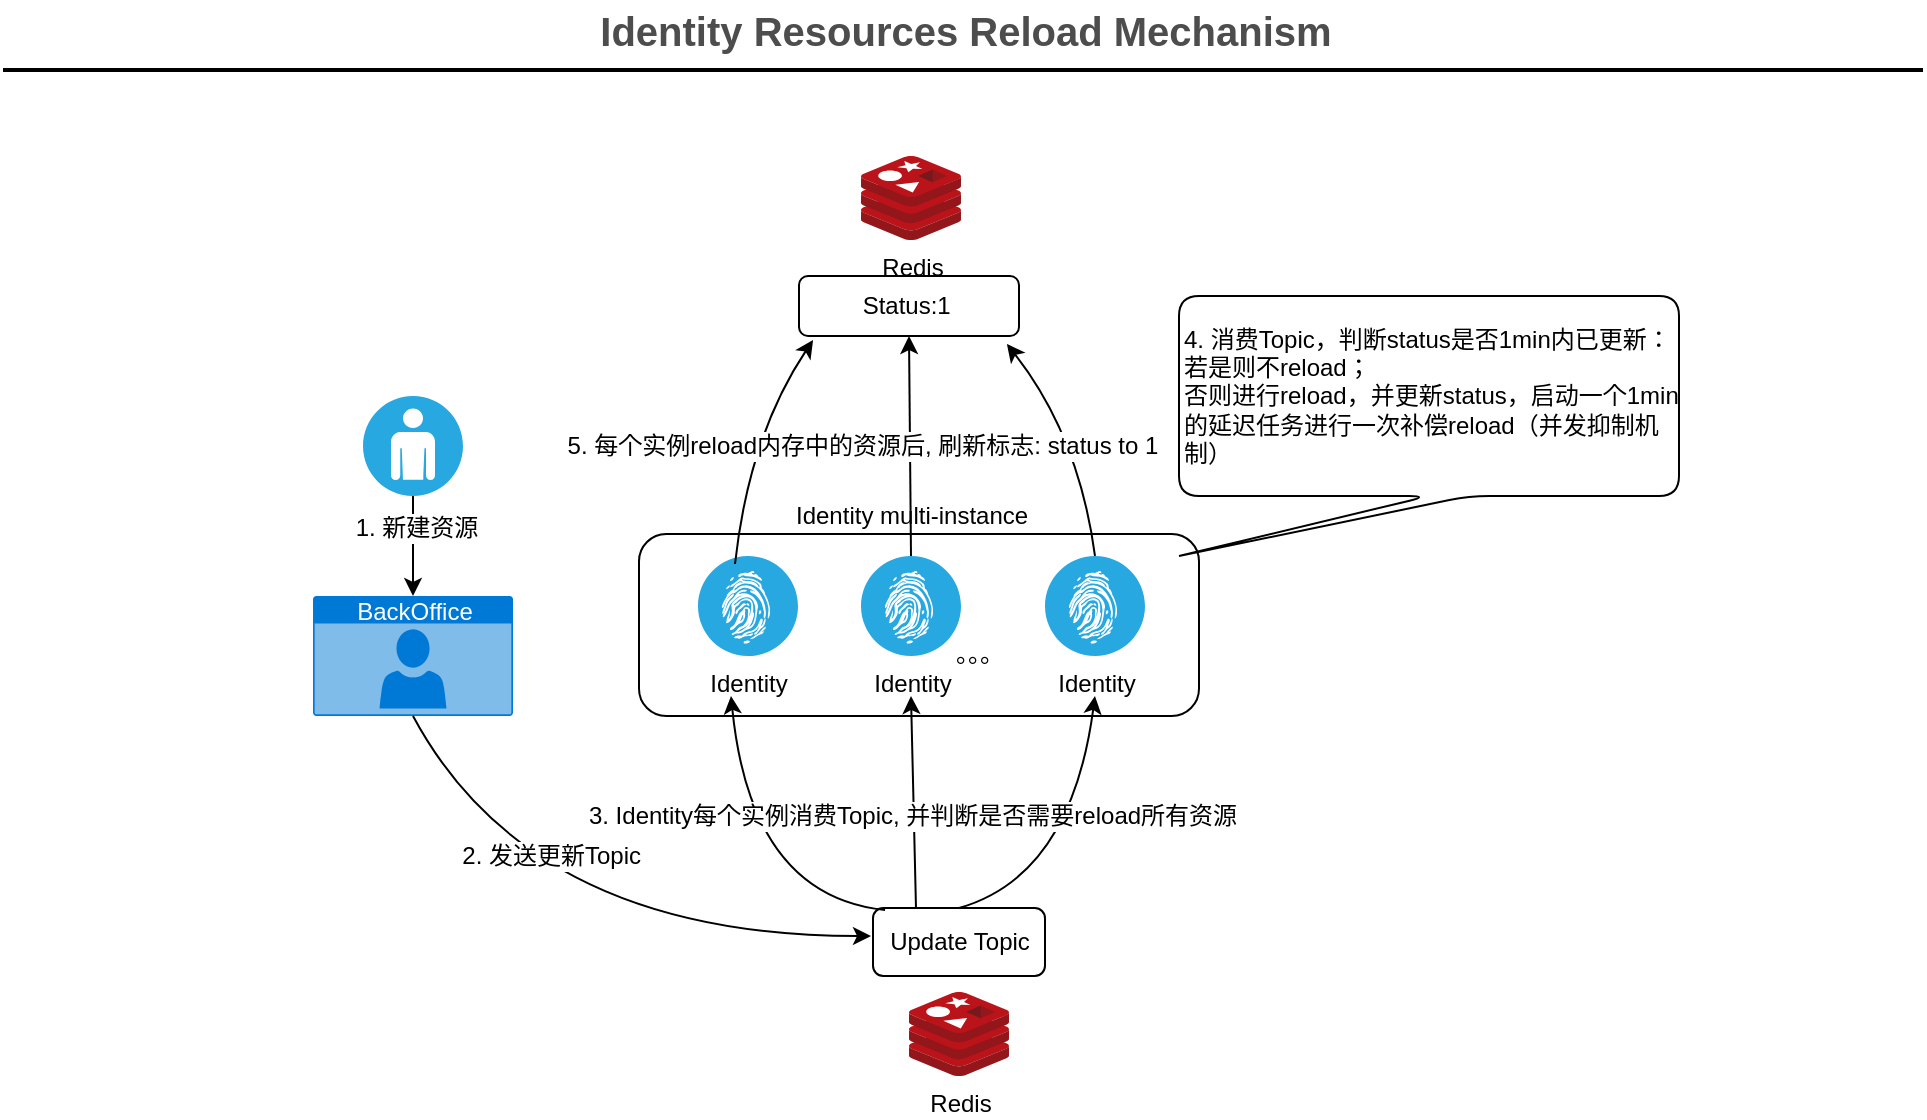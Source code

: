 <mxfile pages="1" version="11.2.5" type="github"><diagram id="C2fSY1v2SiZeoUbDoYyL" name="Page-1"><mxGraphModel dx="1426" dy="777" grid="1" gridSize="10" guides="1" tooltips="1" connect="1" arrows="1" fold="1" page="1" pageScale="1" pageWidth="1169" pageHeight="827" math="0" shadow="0"><root><mxCell id="0"/><mxCell id="1" parent="0"/><mxCell id="3ne1QswCM8ZiEu4GHsYG-31" value="Identity Resources Reload&amp;nbsp;Mechanism" style="text;html=1;strokeColor=none;fillColor=none;align=center;verticalAlign=middle;whiteSpace=wrap;rounded=0;fontStyle=1;fontSize=20;fontColor=#4D4D4D;" parent="1" vertex="1"><mxGeometry x="189.5" y="50" width="790" height="30" as="geometry"/></mxCell><mxCell id="3ne1QswCM8ZiEu4GHsYG-32" value="" style="line;strokeWidth=2;html=1;fontSize=20;fontColor=#4D4D4D;" parent="1" vertex="1"><mxGeometry x="103.5" y="80" width="960" height="10" as="geometry"/></mxCell><mxCell id="Oo4-ZxiQL8-40K3wC4Vu-44" style="orthogonalLoop=1;jettySize=auto;html=1;curved=1;sourcePerimeterSpacing=5;targetPerimeterSpacing=5;exitX=0.5;exitY=0;exitDx=0;exitDy=0;exitPerimeter=0;entryX=0.945;entryY=1.133;entryDx=0;entryDy=0;entryPerimeter=0;" edge="1" parent="1" source="Oo4-ZxiQL8-40K3wC4Vu-53" target="Oo4-ZxiQL8-40K3wC4Vu-65"><mxGeometry relative="1" as="geometry"><mxPoint x="558.5" y="338" as="sourcePoint"/><mxPoint x="558.5" y="238" as="targetPoint"/><Array as="points"><mxPoint x="641.5" y="268"/></Array></mxGeometry></mxCell><mxCell id="Oo4-ZxiQL8-40K3wC4Vu-45" style="orthogonalLoop=1;jettySize=auto;html=1;curved=1;sourcePerimeterSpacing=5;targetPerimeterSpacing=5;exitX=0.5;exitY=0;exitDx=0;exitDy=0;exitPerimeter=0;entryX=0.5;entryY=1;entryDx=0;entryDy=0;" edge="1" parent="1" source="Oo4-ZxiQL8-40K3wC4Vu-52" target="Oo4-ZxiQL8-40K3wC4Vu-65"><mxGeometry relative="1" as="geometry"><mxPoint x="479.5" y="342" as="sourcePoint"/><mxPoint x="557.5" y="228" as="targetPoint"/></mxGeometry></mxCell><mxCell id="Oo4-ZxiQL8-40K3wC4Vu-46" value="" style="rounded=1;whiteSpace=wrap;html=1;glass=1;comic=0;fillColor=none;" vertex="1" parent="1"><mxGeometry x="421.5" y="317" width="280" height="91" as="geometry"/></mxCell><mxCell id="Oo4-ZxiQL8-40K3wC4Vu-47" style="orthogonalLoop=1;jettySize=auto;html=1;curved=1;sourcePerimeterSpacing=5;targetPerimeterSpacing=5;exitX=0.5;exitY=0;exitDx=0;exitDy=0;" edge="1" parent="1" source="Oo4-ZxiQL8-40K3wC4Vu-59"><mxGeometry relative="1" as="geometry"><mxPoint x="577.5" y="498" as="sourcePoint"/><mxPoint x="649.5" y="398" as="targetPoint"/><Array as="points"><mxPoint x="637.5" y="488"/></Array></mxGeometry></mxCell><mxCell id="Oo4-ZxiQL8-40K3wC4Vu-48" style="orthogonalLoop=1;jettySize=auto;html=1;curved=1;sourcePerimeterSpacing=5;targetPerimeterSpacing=5;exitX=0.25;exitY=0;exitDx=0;exitDy=0;" edge="1" parent="1" source="Oo4-ZxiQL8-40K3wC4Vu-59"><mxGeometry relative="1" as="geometry"><mxPoint x="317" y="99.0" as="sourcePoint"/><mxPoint x="557.5" y="398" as="targetPoint"/></mxGeometry></mxCell><mxCell id="Oo4-ZxiQL8-40K3wC4Vu-49" value="BackOffice" style="html=1;strokeColor=none;fillColor=#0079D6;labelPosition=center;verticalLabelPosition=middle;verticalAlign=top;align=center;fontSize=12;outlineConnect=0;spacingTop=-6;fontColor=#FFFFFF;shape=mxgraph.sitemap.user;" vertex="1" parent="1"><mxGeometry x="258.5" y="348" width="100" height="60" as="geometry"/></mxCell><mxCell id="Oo4-ZxiQL8-40K3wC4Vu-50" value="Redis" style="aspect=fixed;html=1;perimeter=none;align=center;shadow=0;dashed=0;image;fontSize=12;image=img/lib/mscae/Cache_Redis_Product.svg;" vertex="1" parent="1"><mxGeometry x="556.5" y="546" width="50" height="42" as="geometry"/></mxCell><mxCell id="Oo4-ZxiQL8-40K3wC4Vu-51" value="Identity" style="verticalLabelPosition=bottom;html=1;fillColor=#28A8E0;verticalAlign=top;points=[[0.145,0.145,0],[0.856,0.145,0],[0.855,0.855,0],[0.145,0.855,0],[0.5,0,0], [1,0.5,0], [0.5,1,0],[0,0.5,0]];pointerEvents=1;align=center;shape=mxgraph.cisco_safe.capability.identity_authorization;" vertex="1" parent="1"><mxGeometry x="451" y="328" width="50" height="50" as="geometry"/></mxCell><mxCell id="Oo4-ZxiQL8-40K3wC4Vu-52" value="Identity" style="verticalLabelPosition=bottom;html=1;fillColor=#28A8E0;verticalAlign=top;points=[[0.145,0.145,0],[0.856,0.145,0],[0.855,0.855,0],[0.145,0.855,0],[0.5,0,0], [1,0.5,0], [0.5,1,0],[0,0.5,0]];pointerEvents=1;align=center;shape=mxgraph.cisco_safe.capability.identity_authorization;" vertex="1" parent="1"><mxGeometry x="532.5" y="328" width="50" height="50" as="geometry"/></mxCell><mxCell id="Oo4-ZxiQL8-40K3wC4Vu-53" value="Identity" style="verticalLabelPosition=bottom;html=1;fillColor=#28A8E0;verticalAlign=top;points=[[0.145,0.145,0],[0.856,0.145,0],[0.855,0.855,0],[0.145,0.855,0],[0.5,0,0], [1,0.5,0], [0.5,1,0],[0,0.5,0]];pointerEvents=1;align=center;shape=mxgraph.cisco_safe.capability.identity_authorization;" vertex="1" parent="1"><mxGeometry x="624.5" y="328" width="50" height="50" as="geometry"/></mxCell><mxCell id="Oo4-ZxiQL8-40K3wC4Vu-54" style="orthogonalLoop=1;jettySize=auto;html=1;curved=1;sourcePerimeterSpacing=5;targetPerimeterSpacing=5;exitX=0.5;exitY=1;exitDx=0;exitDy=0;exitPerimeter=0;" edge="1" parent="1" source="Oo4-ZxiQL8-40K3wC4Vu-49"><mxGeometry relative="1" as="geometry"><mxPoint x="317" y="99.0" as="sourcePoint"/><mxPoint x="537.5" y="518" as="targetPoint"/><Array as="points"><mxPoint x="367.5" y="518"/></Array></mxGeometry></mxCell><mxCell id="Oo4-ZxiQL8-40K3wC4Vu-55" value="2. 发送更新Topic&amp;nbsp;" style="text;html=1;resizable=0;points=[];align=center;verticalAlign=middle;labelBackgroundColor=#ffffff;" vertex="1" connectable="0" parent="Oo4-ZxiQL8-40K3wC4Vu-54"><mxGeometry x="-0.357" y="29" relative="1" as="geometry"><mxPoint as="offset"/></mxGeometry></mxCell><mxCell id="Oo4-ZxiQL8-40K3wC4Vu-56" style="edgeStyle=orthogonalEdgeStyle;rounded=0;orthogonalLoop=1;jettySize=auto;html=1;exitX=0.5;exitY=1;exitDx=0;exitDy=0;exitPerimeter=0;" edge="1" parent="1" source="Oo4-ZxiQL8-40K3wC4Vu-58" target="Oo4-ZxiQL8-40K3wC4Vu-49"><mxGeometry relative="1" as="geometry"/></mxCell><mxCell id="Oo4-ZxiQL8-40K3wC4Vu-57" value="1. 新建资源" style="text;html=1;resizable=0;points=[];align=center;verticalAlign=middle;labelBackgroundColor=#ffffff;" vertex="1" connectable="0" parent="Oo4-ZxiQL8-40K3wC4Vu-56"><mxGeometry x="-0.36" y="1" relative="1" as="geometry"><mxPoint as="offset"/></mxGeometry></mxCell><mxCell id="Oo4-ZxiQL8-40K3wC4Vu-58" value="" style="verticalLabelPosition=bottom;html=1;fillColor=#28A8E0;verticalAlign=top;points=[[0.145,0.145,0],[0.856,0.145,0],[0.855,0.855,0],[0.145,0.855,0],[0.5,0,0], [1,0.5,0], [0.5,1,0],[0,0.5,0]];pointerEvents=1;align=center;shape=mxgraph.cisco_safe.capability.user;" vertex="1" parent="1"><mxGeometry x="283.5" y="248" width="50" height="50" as="geometry"/></mxCell><mxCell id="Oo4-ZxiQL8-40K3wC4Vu-59" value="Update Topic" style="rounded=1;whiteSpace=wrap;html=1;" vertex="1" parent="1"><mxGeometry x="538.5" y="504" width="86" height="34" as="geometry"/></mxCell><mxCell id="Oo4-ZxiQL8-40K3wC4Vu-60" style="orthogonalLoop=1;jettySize=auto;html=1;curved=1;sourcePerimeterSpacing=5;targetPerimeterSpacing=5;exitX=0.07;exitY=0.029;exitDx=0;exitDy=0;exitPerimeter=0;" edge="1" parent="1" source="Oo4-ZxiQL8-40K3wC4Vu-59"><mxGeometry relative="1" as="geometry"><mxPoint x="317" y="99.0" as="sourcePoint"/><mxPoint x="467.5" y="398" as="targetPoint"/><Array as="points"><mxPoint x="477.5" y="498"/></Array></mxGeometry></mxCell><mxCell id="Oo4-ZxiQL8-40K3wC4Vu-61" value="3. Identity每个实例消费Topic, 并判断是否需要reload所有资源" style="text;html=1;resizable=0;points=[];align=center;verticalAlign=middle;labelBackgroundColor=#ffffff;" vertex="1" connectable="0" parent="Oo4-ZxiQL8-40K3wC4Vu-60"><mxGeometry x="0.324" y="-4" relative="1" as="geometry"><mxPoint x="80.5" y="4" as="offset"/></mxGeometry></mxCell><mxCell id="Oo4-ZxiQL8-40K3wC4Vu-62" value="。。。" style="text;html=1;resizable=0;points=[];autosize=1;align=left;verticalAlign=top;spacingTop=-4;" vertex="1" parent="1"><mxGeometry x="577.5" y="367" width="50" height="20" as="geometry"/></mxCell><mxCell id="Oo4-ZxiQL8-40K3wC4Vu-63" value="Redis" style="aspect=fixed;html=1;perimeter=none;align=center;shadow=0;dashed=0;image;fontSize=12;image=img/lib/mscae/Cache_Redis_Product.svg;" vertex="1" parent="1"><mxGeometry x="532.5" y="128" width="50" height="42" as="geometry"/></mxCell><mxCell id="Oo4-ZxiQL8-40K3wC4Vu-64" value="Identity multi-instance&lt;br&gt;" style="text;html=1;resizable=0;points=[];autosize=1;align=left;verticalAlign=top;spacingTop=-4;comic=0;" vertex="1" parent="1"><mxGeometry x="497.5" y="298" width="130" height="20" as="geometry"/></mxCell><mxCell id="Oo4-ZxiQL8-40K3wC4Vu-65" value="Status:1&amp;nbsp;" style="rounded=1;whiteSpace=wrap;html=1;glass=0;comic=0;fillColor=none;" vertex="1" parent="1"><mxGeometry x="501.5" y="188" width="110" height="30" as="geometry"/></mxCell><mxCell id="Oo4-ZxiQL8-40K3wC4Vu-66" style="orthogonalLoop=1;jettySize=auto;html=1;curved=1;sourcePerimeterSpacing=5;targetPerimeterSpacing=5;exitX=0.37;exitY=0.08;exitDx=0;exitDy=0;exitPerimeter=0;entryX=0.064;entryY=1.067;entryDx=0;entryDy=0;entryPerimeter=0;" edge="1" parent="1" source="Oo4-ZxiQL8-40K3wC4Vu-51" target="Oo4-ZxiQL8-40K3wC4Vu-65"><mxGeometry relative="1" as="geometry"><mxPoint x="81" y="-461.0" as="sourcePoint"/><mxPoint x="521.5" y="228" as="targetPoint"/><Array as="points"><mxPoint x="476.5" y="268"/></Array></mxGeometry></mxCell><mxCell id="Oo4-ZxiQL8-40K3wC4Vu-67" value="5. 每个实例reload内存中的资源后, 刷新标志: status to 1" style="text;html=1;resizable=0;points=[];align=center;verticalAlign=middle;labelBackgroundColor=#ffffff;" vertex="1" connectable="0" parent="Oo4-ZxiQL8-40K3wC4Vu-66"><mxGeometry x="-0.193" relative="1" as="geometry"><mxPoint x="57.5" y="-10.5" as="offset"/></mxGeometry></mxCell><mxCell id="Oo4-ZxiQL8-40K3wC4Vu-68" value="4. 消费Topic，判断status是否1min内已更新：&lt;br&gt;若是则不reload；&lt;br&gt;否则进行reload，并更新status，启动一个1min的延迟任务进行一次补偿reload（并发抑制机制）" style="shape=callout;whiteSpace=wrap;html=1;perimeter=calloutPerimeter;rounded=1;glass=0;comic=0;fillColor=none;position2=0;align=left;" vertex="1" parent="1"><mxGeometry x="691.5" y="198" width="250" height="130" as="geometry"/></mxCell></root></mxGraphModel></diagram></mxfile>